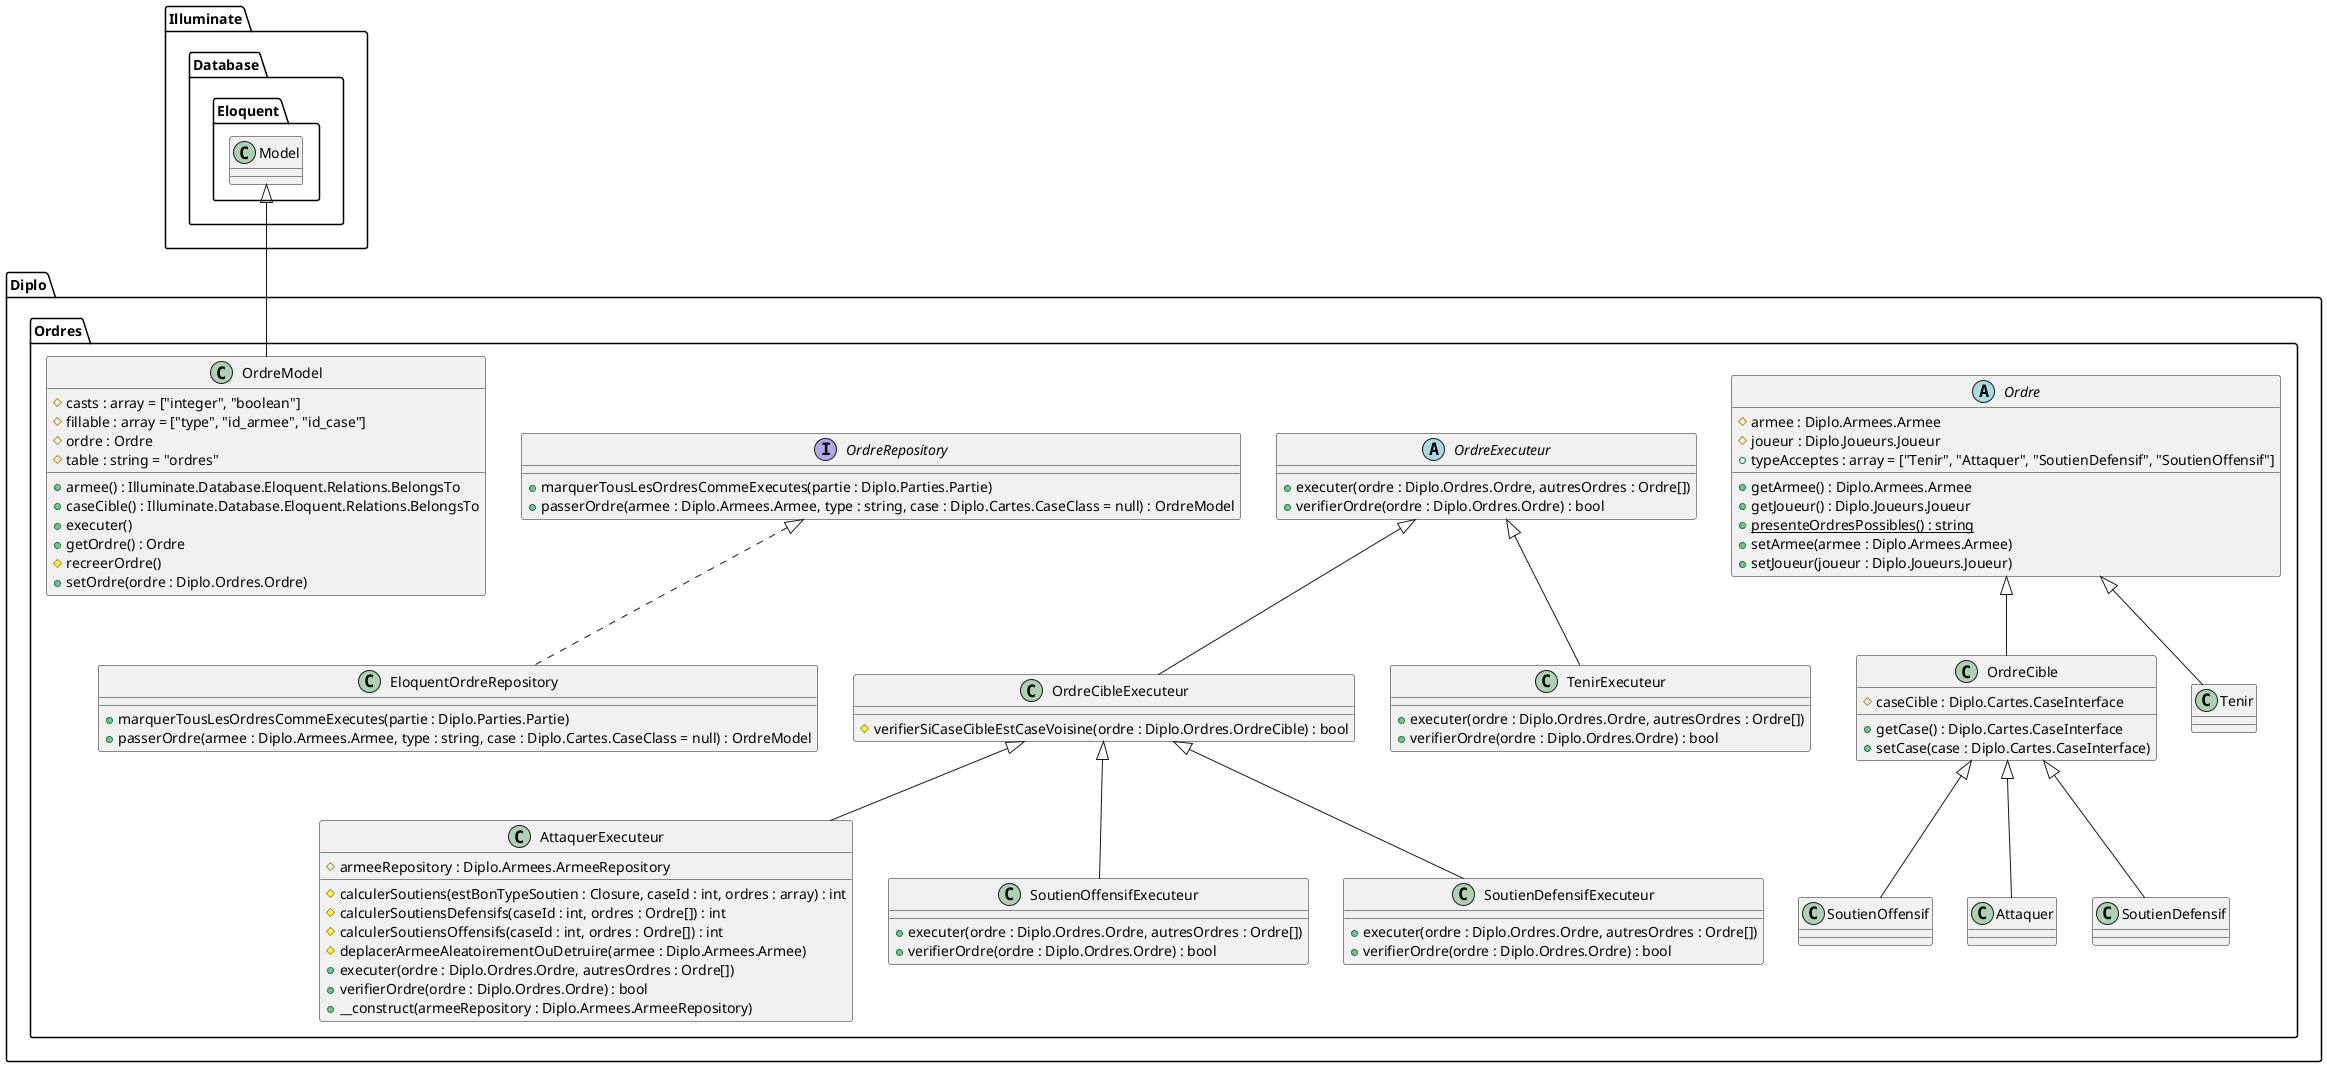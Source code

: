 @startuml
abstract class Diplo.Ordres.Ordre {
    #armee : Diplo.Armees.Armee
    #joueur : Diplo.Joueurs.Joueur
    +typeAcceptes : array = ["Tenir", "Attaquer", "SoutienDefensif", "SoutienOffensif"]
    +getArmee() : Diplo.Armees.Armee
    +getJoueur() : Diplo.Joueurs.Joueur
    +{static}presenteOrdresPossibles() : string
    +setArmee(armee : Diplo.Armees.Armee)
    +setJoueur(joueur : Diplo.Joueurs.Joueur)
}
class Diplo.Ordres.AttaquerExecuteur {
    #armeeRepository : Diplo.Armees.ArmeeRepository
    #calculerSoutiens(estBonTypeSoutien : Closure, caseId : int, ordres : array) : int
    #calculerSoutiensDefensifs(caseId : int, ordres : Ordre[]) : int
    #calculerSoutiensOffensifs(caseId : int, ordres : Ordre[]) : int
    #deplacerArmeeAleatoirementOuDetruire(armee : Diplo.Armees.Armee)
    +executer(ordre : Diplo.Ordres.Ordre, autresOrdres : Ordre[])
    +verifierOrdre(ordre : Diplo.Ordres.Ordre) : bool
    +__construct(armeeRepository : Diplo.Armees.ArmeeRepository)
}
class Diplo.Ordres.AttaquerExecuteur extends Diplo.Ordres.OrdreCibleExecuteur
class Diplo.Ordres.TenirExecuteur {
    +executer(ordre : Diplo.Ordres.Ordre, autresOrdres : Ordre[])
    +verifierOrdre(ordre : Diplo.Ordres.Ordre) : bool
}
class Diplo.Ordres.TenirExecuteur extends Diplo.Ordres.OrdreExecuteur
abstract class Diplo.Ordres.OrdreExecuteur {
    +executer(ordre : Diplo.Ordres.Ordre, autresOrdres : Ordre[])
    +verifierOrdre(ordre : Diplo.Ordres.Ordre) : bool
}
class Diplo.Ordres.SoutienOffensif {
}
class Diplo.Ordres.SoutienOffensif extends Diplo.Ordres.OrdreCible
abstract class Diplo.Ordres.OrdreCible {
    #caseCible : Diplo.Cartes.CaseInterface
    +getCase() : Diplo.Cartes.CaseInterface
    +setCase(case : Diplo.Cartes.CaseInterface)
}
class Diplo.Ordres.OrdreCible extends Diplo.Ordres.Ordre
interface Diplo.Ordres.OrdreRepository {
    +marquerTousLesOrdresCommeExecutes(partie : Diplo.Parties.Partie)
    +passerOrdre(armee : Diplo.Armees.Armee, type : string, case : Diplo.Cartes.CaseClass = null) : OrdreModel
}
class Diplo.Ordres.Attaquer {
}
class Diplo.Ordres.Attaquer extends Diplo.Ordres.OrdreCible
class Diplo.Ordres.SoutienOffensifExecuteur {
    +executer(ordre : Diplo.Ordres.Ordre, autresOrdres : Ordre[])
    +verifierOrdre(ordre : Diplo.Ordres.Ordre) : bool
}
class Diplo.Ordres.SoutienOffensifExecuteur extends Diplo.Ordres.OrdreCibleExecuteur
class Diplo.Ordres.OrdreModel {
    #casts : array = ["integer", "boolean"]
    #fillable : array = ["type", "id_armee", "id_case"]
    #ordre : Ordre
    #table : string = "ordres"
    +armee() : Illuminate.Database.Eloquent.Relations.BelongsTo
    +caseCible() : Illuminate.Database.Eloquent.Relations.BelongsTo
    +executer()
    +getOrdre() : Ordre
    #recreerOrdre()
    +setOrdre(ordre : Diplo.Ordres.Ordre)
}
class Diplo.Ordres.OrdreModel extends Illuminate.Database.Eloquent.Model
class Diplo.Ordres.SoutienDefensif {
}
class Diplo.Ordres.SoutienDefensif extends Diplo.Ordres.OrdreCible
class Diplo.Ordres.EloquentOrdreRepository {
    +marquerTousLesOrdresCommeExecutes(partie : Diplo.Parties.Partie)
    +passerOrdre(armee : Diplo.Armees.Armee, type : string, case : Diplo.Cartes.CaseClass = null) : OrdreModel
}
class Diplo.Ordres.EloquentOrdreRepository implements Diplo.Ordres.OrdreRepository
abstract class Diplo.Ordres.OrdreCibleExecuteur {
    #verifierSiCaseCibleEstCaseVoisine(ordre : Diplo.Ordres.OrdreCible) : bool
}
class Diplo.Ordres.OrdreCibleExecuteur extends Diplo.Ordres.OrdreExecuteur
class Diplo.Ordres.Tenir {
}
class Diplo.Ordres.Tenir extends Diplo.Ordres.Ordre
class Diplo.Ordres.SoutienDefensifExecuteur {
    +executer(ordre : Diplo.Ordres.Ordre, autresOrdres : Ordre[])
    +verifierOrdre(ordre : Diplo.Ordres.Ordre) : bool
}
class Diplo.Ordres.SoutienDefensifExecuteur extends Diplo.Ordres.OrdreCibleExecuteur
@enduml
